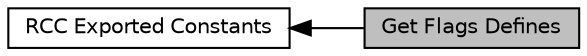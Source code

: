 digraph "Get Flags Defines"
{
  edge [fontname="Helvetica",fontsize="10",labelfontname="Helvetica",labelfontsize="10"];
  node [fontname="Helvetica",fontsize="10",shape=box];
  rankdir=LR;
  Node1 [label="Get Flags Defines",height=0.2,width=0.4,color="black", fillcolor="grey75", style="filled", fontcolor="black",tooltip="Flags defines which can be used with LL_RCC_ReadReg function."];
  Node2 [label="RCC Exported Constants",height=0.2,width=0.4,color="black", fillcolor="white", style="filled",URL="$group__RCC__LL__Exported__Constants.html",tooltip=" "];
  Node2->Node1 [shape=plaintext, dir="back", style="solid"];
}
